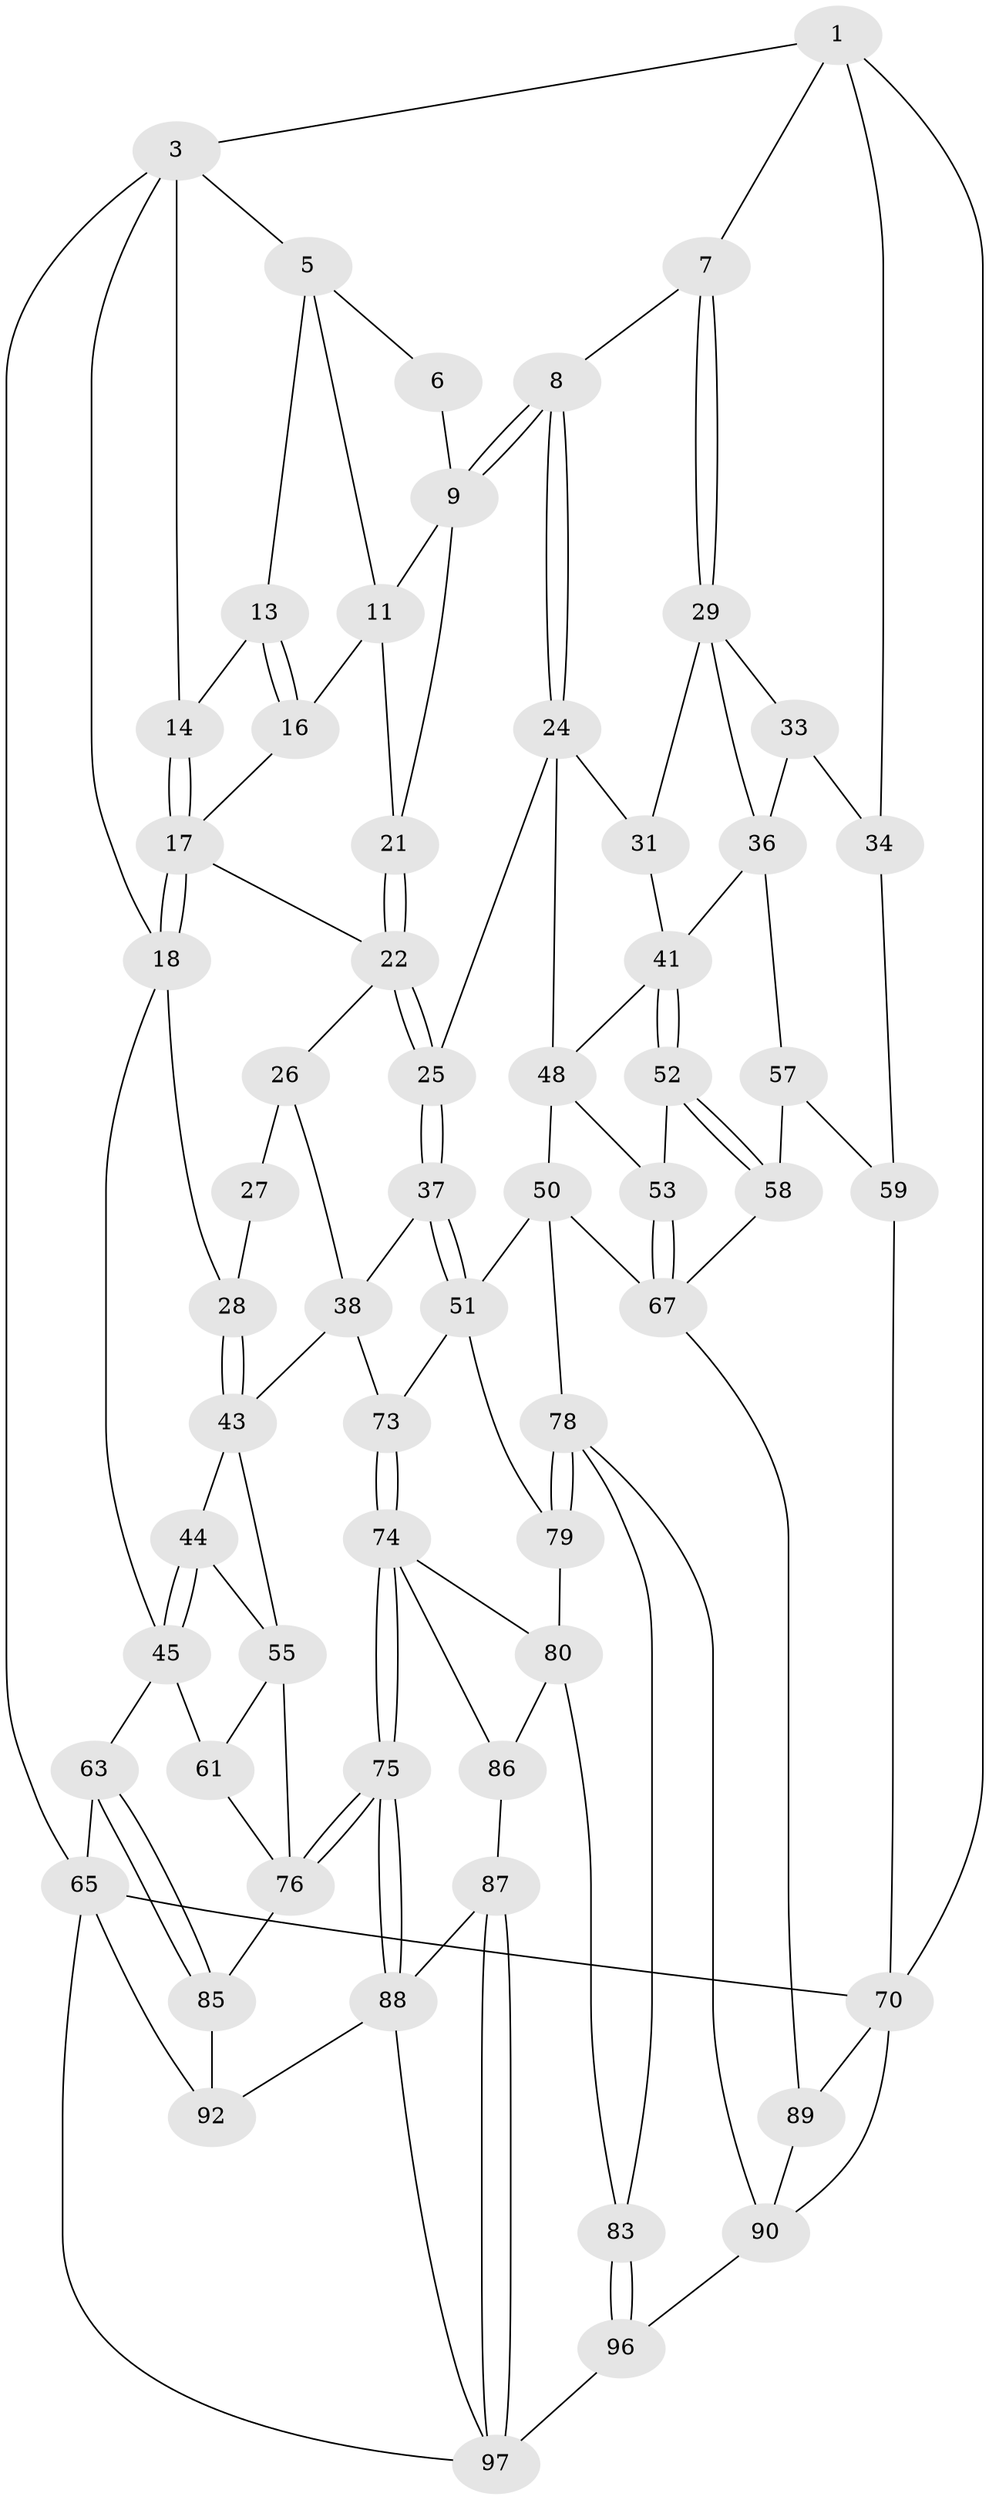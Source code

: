 // Generated by graph-tools (version 1.1) at 2025/52/02/27/25 19:52:38]
// undirected, 62 vertices, 131 edges
graph export_dot {
graph [start="1"]
  node [color=gray90,style=filled];
  1 [pos="+0.7154231131853297+0",super="+2"];
  3 [pos="+0+0",super="+4"];
  5 [pos="+0.4987423624775098+0",super="+12"];
  6 [pos="+0.6709798130469702+0"];
  7 [pos="+0.8258527784453557+0.18441402765107026"];
  8 [pos="+0.7795763718436226+0.17586744785580893"];
  9 [pos="+0.7667350194581288+0.16967351806421022",super="+10"];
  11 [pos="+0.6557166462629236+0.13539480302077406",super="+15"];
  13 [pos="+0.48472489150930065+0.12123160198534065"];
  14 [pos="+0.31696185922587833+0.12674011358702741"];
  16 [pos="+0.5162376315354679+0.1805025104525472"];
  17 [pos="+0.2799070140388613+0.19541549726850135",super="+20"];
  18 [pos="+0.23848519014868802+0.24013371486958837",super="+19"];
  21 [pos="+0.6227672361063978+0.2632285169777753"];
  22 [pos="+0.6183379652561782+0.3325792017462349",super="+23"];
  24 [pos="+0.647207423082424+0.3451362784430927",super="+32"];
  25 [pos="+0.6244274900993317+0.3386448212629647"];
  26 [pos="+0.49047382838937303+0.29873884645711113",super="+39"];
  27 [pos="+0.2620673716130411+0.26345282592569463"];
  28 [pos="+0.24184547457988337+0.2540411248406183"];
  29 [pos="+0.8273306998812002+0.18478579999317354",super="+30"];
  31 [pos="+0.8139828381778712+0.3192333211202214"];
  33 [pos="+0.8487526530575565+0.17441113572308178",super="+35"];
  34 [pos="+1+0",super="+54"];
  36 [pos="+0.9576993752064517+0.42383210473911453",super="+40"];
  37 [pos="+0.5063206694823327+0.5177525213049169"];
  38 [pos="+0.44821998878639113+0.50091131888048",super="+46"];
  41 [pos="+0.7934575334139341+0.43609568390493225",super="+42"];
  43 [pos="+0.22852046759508507+0.30967133462547025",super="+47"];
  44 [pos="+0.15416974750084264+0.41876059803349025"];
  45 [pos="+0+0.30286420983617046",super="+62"];
  48 [pos="+0.6848593345596824+0.41197609552764913",super="+49"];
  50 [pos="+0.6014894081757394+0.5413576388460173",super="+69"];
  51 [pos="+0.5470062509606172+0.544148126467023",super="+72"];
  52 [pos="+0.7796048183588946+0.5260207160902148"];
  53 [pos="+0.6998135394746251+0.5339757862898838"];
  55 [pos="+0.3385145781395696+0.5499099518994807",super="+56"];
  57 [pos="+0.8910417534695763+0.5513953322328442",super="+60"];
  58 [pos="+0.8362222741241011+0.560382244607459",super="+66"];
  59 [pos="+1+0.8379744597234547"];
  61 [pos="+0.08610082970680018+0.5784416609033728"];
  63 [pos="+0+0.7809870092961221",super="+64"];
  65 [pos="+0+1",super="+94"];
  67 [pos="+0.754662334091767+0.7509430744108035",super="+68"];
  70 [pos="+1+1",super="+71"];
  73 [pos="+0.4280578684824328+0.66716645813029"];
  74 [pos="+0.3913313053713039+0.7730562715313172",super="+81"];
  75 [pos="+0.2851646507430432+0.8015676288134018"];
  76 [pos="+0.234216333744739+0.7577741909677335",super="+77"];
  78 [pos="+0.6919028187789242+0.7856110594187868",super="+82"];
  79 [pos="+0.5564022208116459+0.7330609073715478"];
  80 [pos="+0.5219093310526514+0.7573047470964495",super="+84"];
  83 [pos="+0.5906768655415705+0.967795186724049"];
  85 [pos="+0.09378718246258813+0.8237037681794118",super="+93"];
  86 [pos="+0.4976695769474387+0.9049741459485381"];
  87 [pos="+0.4029698235716389+0.9225148296244057"];
  88 [pos="+0.30083522301456667+0.8709175866580505",super="+91"];
  89 [pos="+0.813411002671109+0.9072758178732507"];
  90 [pos="+0.7501437345836542+0.9481987365399948",super="+95"];
  92 [pos="+0.10505726050315188+0.9089766286314246"];
  96 [pos="+0.5916514932732414+1"];
  97 [pos="+0.484391193694038+1",super="+98"];
  1 -- 7;
  1 -- 34;
  1 -- 3;
  1 -- 70;
  3 -- 65;
  3 -- 18;
  3 -- 5;
  3 -- 14;
  5 -- 6;
  5 -- 13;
  5 -- 11;
  6 -- 9;
  7 -- 8;
  7 -- 29;
  7 -- 29;
  8 -- 9;
  8 -- 9;
  8 -- 24;
  8 -- 24;
  9 -- 21;
  9 -- 11;
  11 -- 16;
  11 -- 21;
  13 -- 14;
  13 -- 16;
  13 -- 16;
  14 -- 17;
  14 -- 17;
  16 -- 17;
  17 -- 18;
  17 -- 18;
  17 -- 22;
  18 -- 28;
  18 -- 45;
  21 -- 22;
  21 -- 22;
  22 -- 25;
  22 -- 25;
  22 -- 26;
  24 -- 25;
  24 -- 48;
  24 -- 31;
  25 -- 37;
  25 -- 37;
  26 -- 27 [weight=2];
  26 -- 38;
  27 -- 28;
  28 -- 43;
  28 -- 43;
  29 -- 33;
  29 -- 36;
  29 -- 31;
  31 -- 41;
  33 -- 34 [weight=2];
  33 -- 36;
  34 -- 59;
  36 -- 41;
  36 -- 57;
  37 -- 38;
  37 -- 51;
  37 -- 51;
  38 -- 73;
  38 -- 43;
  41 -- 52;
  41 -- 52;
  41 -- 48;
  43 -- 44;
  43 -- 55;
  44 -- 45;
  44 -- 45;
  44 -- 55;
  45 -- 61;
  45 -- 63;
  48 -- 50;
  48 -- 53;
  50 -- 51;
  50 -- 67;
  50 -- 78;
  51 -- 73;
  51 -- 79;
  52 -- 53;
  52 -- 58;
  52 -- 58;
  53 -- 67;
  53 -- 67;
  55 -- 61;
  55 -- 76;
  57 -- 58 [weight=2];
  57 -- 59;
  58 -- 67;
  59 -- 70;
  61 -- 76;
  63 -- 85 [weight=2];
  63 -- 85;
  63 -- 65;
  65 -- 70;
  65 -- 92;
  65 -- 97;
  67 -- 89;
  70 -- 90;
  70 -- 89;
  73 -- 74;
  73 -- 74;
  74 -- 75;
  74 -- 75;
  74 -- 80;
  74 -- 86;
  75 -- 76;
  75 -- 76;
  75 -- 88;
  75 -- 88;
  76 -- 85;
  78 -- 79;
  78 -- 79;
  78 -- 90;
  78 -- 83;
  79 -- 80;
  80 -- 83;
  80 -- 86;
  83 -- 96;
  83 -- 96;
  85 -- 92;
  86 -- 87;
  87 -- 88;
  87 -- 97;
  87 -- 97;
  88 -- 92;
  88 -- 97;
  89 -- 90;
  90 -- 96;
  96 -- 97;
}
